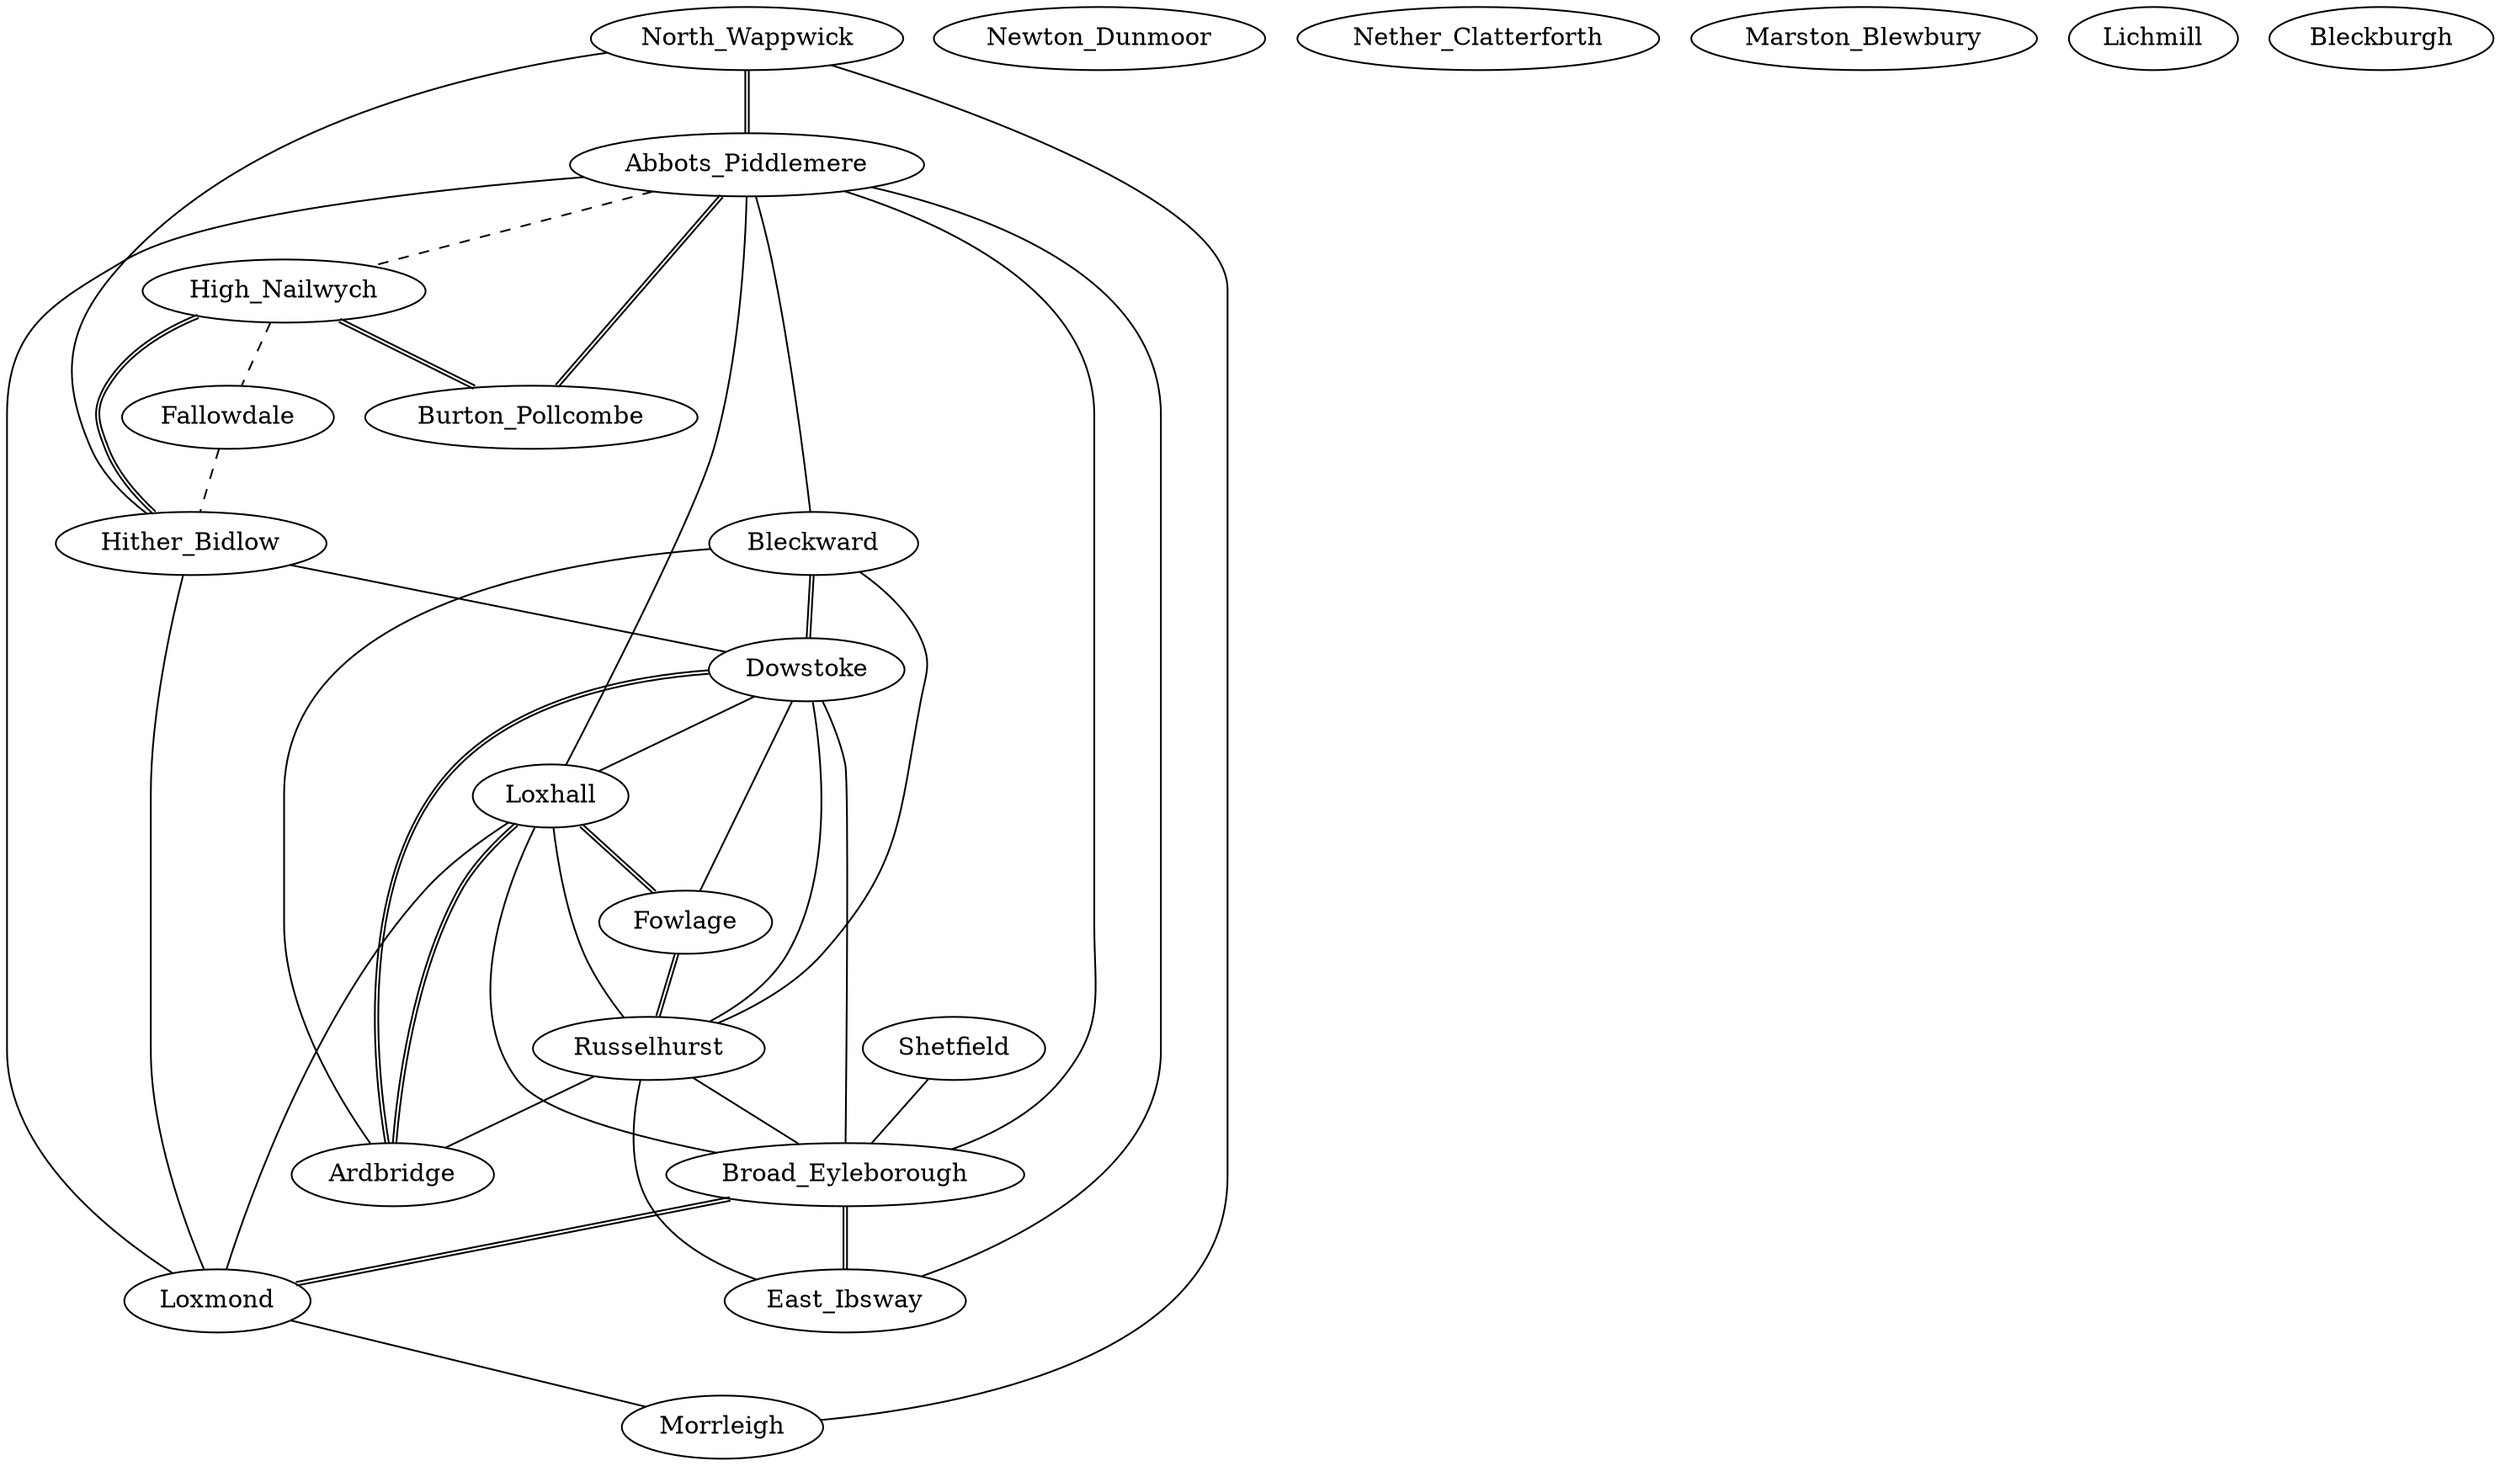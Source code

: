 graph Towns {
	North_Wappwick
	Loxhall
	Dowstoke
	Morrleigh
	Abbots_Piddlemere
	East_Ibsway
	Hither_Bidlow
	Newton_Dunmoor
	Burton_Pollcombe
	Fallowdale
	Nether_Clatterforth
	Russelhurst
	Marston_Blewbury
	Shetfield
	Lichmill
	Ardbridge
	Bleckward
	Broad_Eyleborough
	Fowlage
	Loxmond
	Bleckburgh
	High_Nailwych
	Ardbridge -- Dowstoke[color="black:black"]
	Bleckward -- Russelhurst
	Bleckward -- Ardbridge
	Dowstoke -- Loxhall
	Russelhurst -- Broad_Eyleborough
	Russelhurst -- Loxhall
	Russelhurst -- Ardbridge
	Loxhall -- Fowlage[color="black:black"]
	Dowstoke -- Broad_Eyleborough
	Dowstoke -- Russelhurst
	Loxhall -- Ardbridge[color="black:black"]
	Abbots_Piddlemere -- Loxmond
	Broad_Eyleborough -- Abbots_Piddlemere
	Fowlage -- Russelhurst[color="black:black"]
	High_Nailwych -- Burton_Pollcombe[color="black:black"]
	Broad_Eyleborough -- East_Ibsway[color="black:black"]
	Abbots_Piddlemere -- Burton_Pollcombe[color="black:black"]
	Hither_Bidlow -- Loxmond
	Hither_Bidlow -- High_Nailwych[color="black:black"]
	Loxhall -- Abbots_Piddlemere
	North_Wappwick -- Abbots_Piddlemere[color="black:black"]
	Hither_Bidlow -- Dowstoke
	East_Ibsway -- Russelhurst
	Broad_Eyleborough -- Loxmond[color="black:black"]
	Bleckward -- Dowstoke[color="black:black"]
	East_Ibsway -- Abbots_Piddlemere
	Abbots_Piddlemere -- Bleckward
	Loxmond -- Morrleigh
	Fowlage -- Dowstoke
	Loxmond -- Loxhall
	Hither_Bidlow -- North_Wappwick
	North_Wappwick -- Morrleigh
	Loxhall -- Broad_Eyleborough
	Shetfield -- Broad_Eyleborough
	High_Nailwych -- Fallowdale[style="dashed"]
	Abbots_Piddlemere -- High_Nailwych[style="dashed"]
	Fallowdale -- Hither_Bidlow[style="dashed"]
}